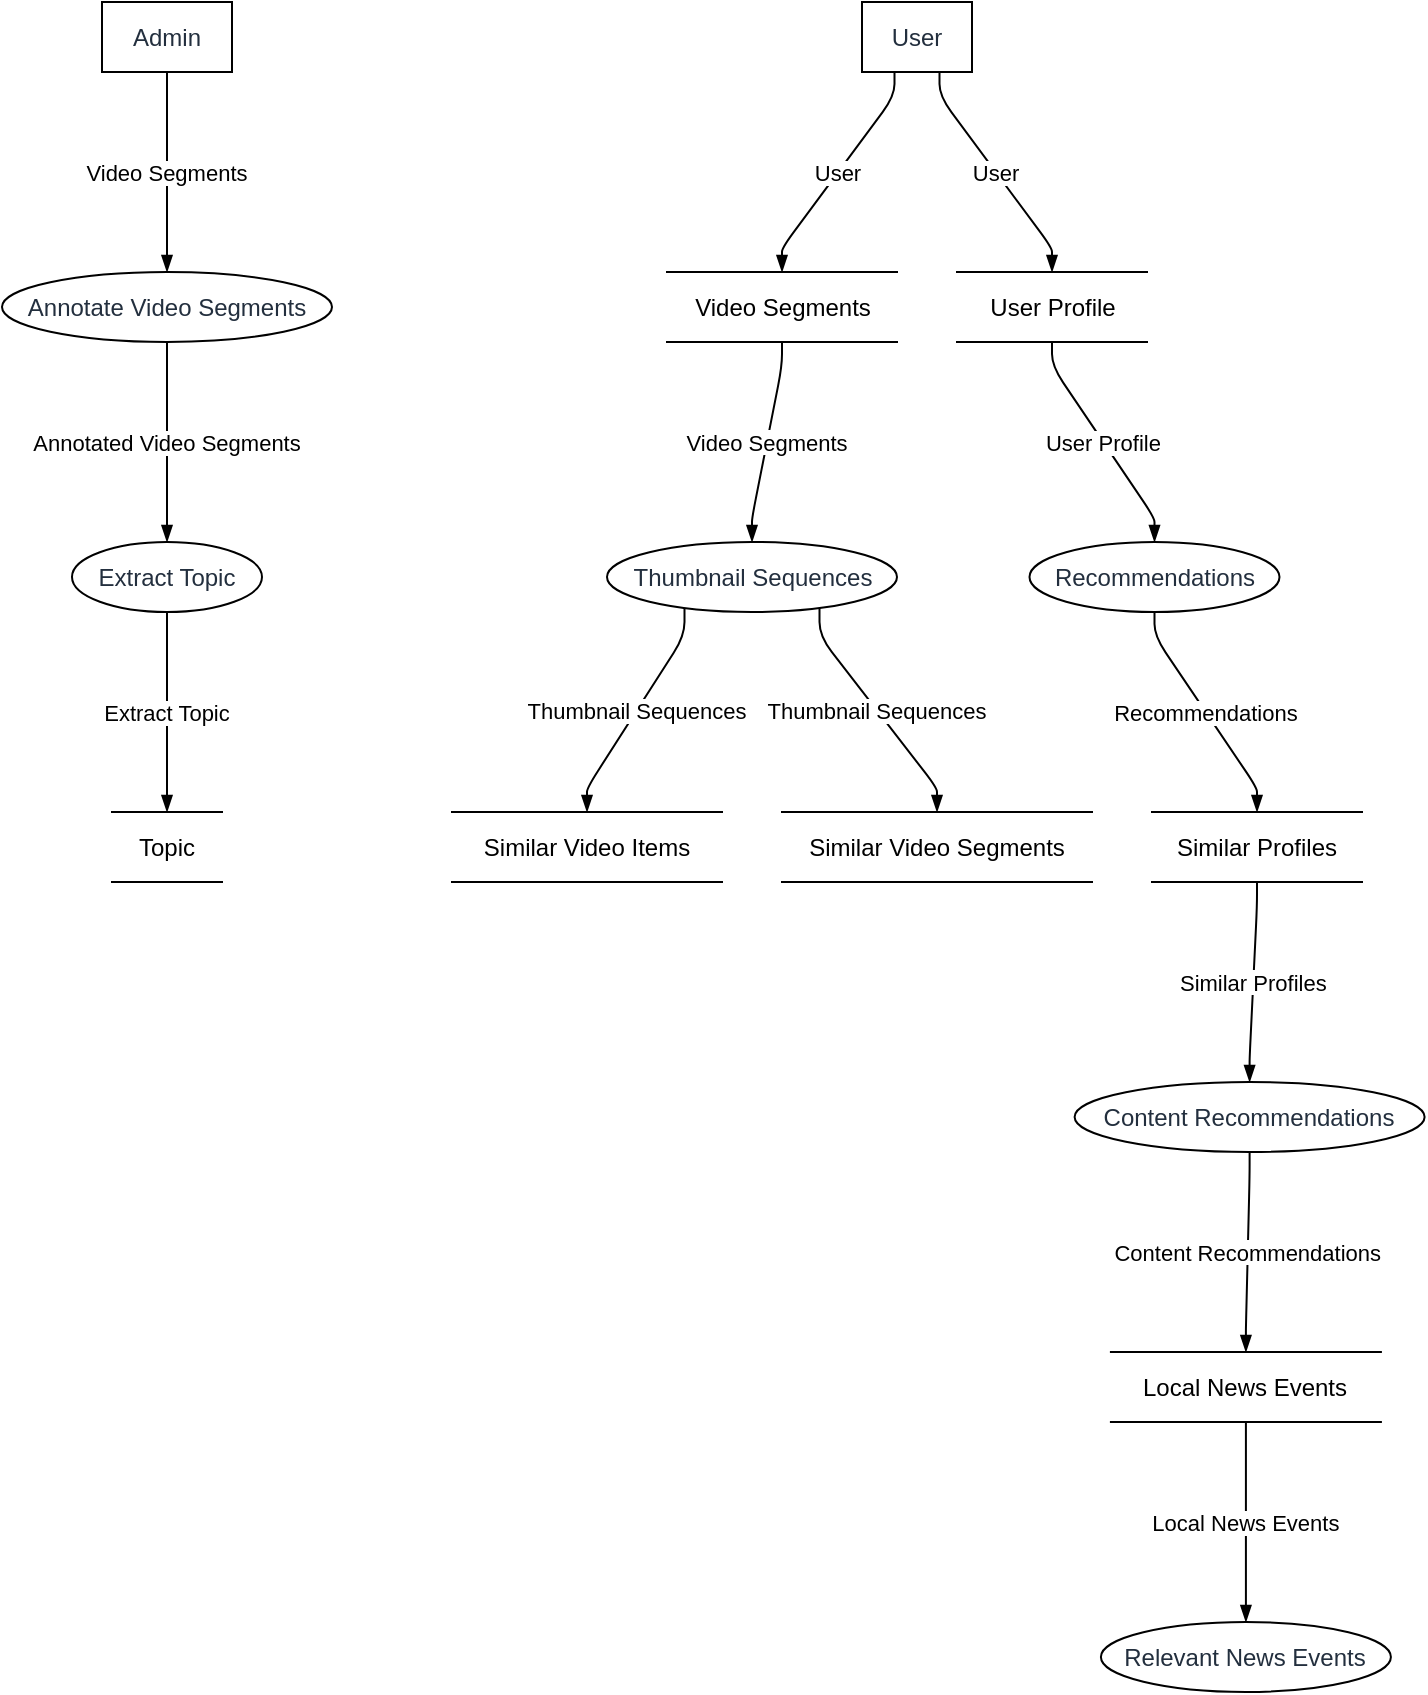 <mxfile version="23.0.2" type="device">
  <diagram name="Page-1" id="x3k4zab9L_ewszNo0nkD">
    <mxGraphModel dx="794" dy="511" grid="1" gridSize="10" guides="1" tooltips="1" connect="1" arrows="1" fold="1" page="1" pageScale="1" pageWidth="827" pageHeight="1169" math="0" shadow="0">
      <root>
        <mxCell id="0" />
        <mxCell id="1" parent="0" />
        <UserObject label="User" type="externalEntity" source="" flow="" placeholders="1" id="XDxLNv0i7bIXndy3H6-2-1">
          <mxCell style="shape=rectangle;whiteSpace=wrap;html=1;fillColor=#ffffff;strokeColor=#000000;align=center;verticalAlign=middle;fontColor=#232F3E;" vertex="1" parent="1">
            <mxGeometry x="430" width="55" height="35" as="geometry" />
          </mxCell>
        </UserObject>
        <UserObject label="Video Segments" type="dataStore" source="1" flow="User" placeholders="1" id="XDxLNv0i7bIXndy3H6-2-2">
          <mxCell style="html=1;dashed=0;whiteSpace=wrap;shape=partialRectangle;right=0;left=0;" vertex="1" parent="1">
            <mxGeometry x="332.5" y="135" width="115" height="35" as="geometry" />
          </mxCell>
        </UserObject>
        <UserObject label="Thumbnail Sequences" type="process" source="2" flow="Video Segments" placeholders="1" id="XDxLNv0i7bIXndy3H6-2-3">
          <mxCell style="shape=ellipse;perimeter=ellipsePerimeter;whiteSpace=wrap;html=1;fillColor=#ffffff;strokeColor=#000000;align=center;verticalAlign=middle;fontColor=#232F3E;" vertex="1" parent="1">
            <mxGeometry x="302.5" y="270" width="145" height="35" as="geometry" />
          </mxCell>
        </UserObject>
        <UserObject label="Similar Video Items" type="dataStore" source="3" flow="Thumbnail Sequences" placeholders="1" id="XDxLNv0i7bIXndy3H6-2-4">
          <mxCell style="html=1;dashed=0;whiteSpace=wrap;shape=partialRectangle;right=0;left=0;" vertex="1" parent="1">
            <mxGeometry x="225" y="405" width="135" height="35" as="geometry" />
          </mxCell>
        </UserObject>
        <UserObject label="Similar Video Segments" type="dataStore" source="3" flow="Thumbnail Sequences" placeholders="1" id="XDxLNv0i7bIXndy3H6-2-5">
          <mxCell style="html=1;dashed=0;whiteSpace=wrap;shape=partialRectangle;right=0;left=0;" vertex="1" parent="1">
            <mxGeometry x="390" y="405" width="155" height="35" as="geometry" />
          </mxCell>
        </UserObject>
        <UserObject label="Admin" type="externalEntity" source="" flow="" placeholders="1" id="XDxLNv0i7bIXndy3H6-2-6">
          <mxCell style="shape=rectangle;whiteSpace=wrap;html=1;fillColor=#ffffff;strokeColor=#000000;align=center;verticalAlign=middle;fontColor=#232F3E;" vertex="1" parent="1">
            <mxGeometry x="50" width="65" height="35" as="geometry" />
          </mxCell>
        </UserObject>
        <UserObject label="Annotate Video Segments" type="process" source="6" flow="Video Segments" placeholders="1" id="XDxLNv0i7bIXndy3H6-2-7">
          <mxCell style="shape=ellipse;perimeter=ellipsePerimeter;whiteSpace=wrap;html=1;fillColor=#ffffff;strokeColor=#000000;align=center;verticalAlign=middle;fontColor=#232F3E;" vertex="1" parent="1">
            <mxGeometry y="135" width="165" height="35" as="geometry" />
          </mxCell>
        </UserObject>
        <UserObject label="Extract Topic" type="process" source="7" flow="Annotated Video Segments" placeholders="1" id="XDxLNv0i7bIXndy3H6-2-8">
          <mxCell style="shape=ellipse;perimeter=ellipsePerimeter;whiteSpace=wrap;html=1;fillColor=#ffffff;strokeColor=#000000;align=center;verticalAlign=middle;fontColor=#232F3E;" vertex="1" parent="1">
            <mxGeometry x="35" y="270" width="95" height="35" as="geometry" />
          </mxCell>
        </UserObject>
        <UserObject label="Topic" type="dataStore" source="8" flow="Extract Topic" placeholders="1" id="XDxLNv0i7bIXndy3H6-2-9">
          <mxCell style="html=1;dashed=0;whiteSpace=wrap;shape=partialRectangle;right=0;left=0;" vertex="1" parent="1">
            <mxGeometry x="55" y="405" width="55" height="35" as="geometry" />
          </mxCell>
        </UserObject>
        <UserObject label="User Profile" type="dataStore" source="1" flow="User" placeholders="1" id="XDxLNv0i7bIXndy3H6-2-10">
          <mxCell style="html=1;dashed=0;whiteSpace=wrap;shape=partialRectangle;right=0;left=0;" vertex="1" parent="1">
            <mxGeometry x="477.5" y="135" width="95" height="35" as="geometry" />
          </mxCell>
        </UserObject>
        <UserObject label="Recommendations" type="process" source="10" flow="User Profile" placeholders="1" id="XDxLNv0i7bIXndy3H6-2-11">
          <mxCell style="shape=ellipse;perimeter=ellipsePerimeter;whiteSpace=wrap;html=1;fillColor=#ffffff;strokeColor=#000000;align=center;verticalAlign=middle;fontColor=#232F3E;" vertex="1" parent="1">
            <mxGeometry x="513.75" y="270" width="125" height="35" as="geometry" />
          </mxCell>
        </UserObject>
        <UserObject label="Similar Profiles" type="dataStore" source="11" flow="Recommendations" placeholders="1" id="XDxLNv0i7bIXndy3H6-2-12">
          <mxCell style="html=1;dashed=0;whiteSpace=wrap;shape=partialRectangle;right=0;left=0;" vertex="1" parent="1">
            <mxGeometry x="575" y="405" width="105" height="35" as="geometry" />
          </mxCell>
        </UserObject>
        <UserObject label="Content Recommendations" type="process" source="12" flow="Similar Profiles" placeholders="1" id="XDxLNv0i7bIXndy3H6-2-13">
          <mxCell style="shape=ellipse;perimeter=ellipsePerimeter;whiteSpace=wrap;html=1;fillColor=#ffffff;strokeColor=#000000;align=center;verticalAlign=middle;fontColor=#232F3E;" vertex="1" parent="1">
            <mxGeometry x="536.304" y="540" width="175" height="35" as="geometry" />
          </mxCell>
        </UserObject>
        <UserObject label="Local News Events" type="dataStore" source="13" flow="Content Recommendations" placeholders="1" id="XDxLNv0i7bIXndy3H6-2-14">
          <mxCell style="html=1;dashed=0;whiteSpace=wrap;shape=partialRectangle;right=0;left=0;" vertex="1" parent="1">
            <mxGeometry x="554.457" y="675" width="135" height="35" as="geometry" />
          </mxCell>
        </UserObject>
        <UserObject label="Relevant News Events" type="process" source="14" flow="Local News Events" placeholders="1" id="XDxLNv0i7bIXndy3H6-2-15">
          <mxCell style="shape=ellipse;perimeter=ellipsePerimeter;whiteSpace=wrap;html=1;fillColor=#ffffff;strokeColor=#000000;align=center;verticalAlign=middle;fontColor=#232F3E;" vertex="1" parent="1">
            <mxGeometry x="549.457" y="810" width="145" height="35" as="geometry" />
          </mxCell>
        </UserObject>
        <mxCell id="XDxLNv0i7bIXndy3H6-2-16" value="User" style="endArrow=blockThin;endFill=1;fontSize=11;orthogonal=1;noEdgeStyle=1;" edge="1" parent="1" source="XDxLNv0i7bIXndy3H6-2-1" target="XDxLNv0i7bIXndy3H6-2-2">
          <mxGeometry relative="1" as="geometry">
            <Array as="points">
              <mxPoint x="446.25" y="47" />
              <mxPoint x="390" y="123" />
            </Array>
          </mxGeometry>
        </mxCell>
        <mxCell id="XDxLNv0i7bIXndy3H6-2-17" value="Video Segments" style="endArrow=blockThin;endFill=1;fontSize=11;orthogonal=1;noEdgeStyle=1;" edge="1" parent="1" source="XDxLNv0i7bIXndy3H6-2-2" target="XDxLNv0i7bIXndy3H6-2-3">
          <mxGeometry relative="1" as="geometry">
            <Array as="points">
              <mxPoint x="390" y="182" />
              <mxPoint x="375" y="258" />
            </Array>
          </mxGeometry>
        </mxCell>
        <mxCell id="XDxLNv0i7bIXndy3H6-2-18" value="Thumbnail Sequences" style="endArrow=blockThin;endFill=1;fontSize=11;orthogonal=1;noEdgeStyle=1;" edge="1" parent="1" source="XDxLNv0i7bIXndy3H6-2-3" target="XDxLNv0i7bIXndy3H6-2-4">
          <mxGeometry relative="1" as="geometry">
            <Array as="points">
              <mxPoint x="341.25" y="317" />
              <mxPoint x="292.5" y="393" />
            </Array>
          </mxGeometry>
        </mxCell>
        <mxCell id="XDxLNv0i7bIXndy3H6-2-19" value="Thumbnail Sequences" style="endArrow=blockThin;endFill=1;fontSize=11;orthogonal=1;noEdgeStyle=1;" edge="1" parent="1" source="XDxLNv0i7bIXndy3H6-2-3" target="XDxLNv0i7bIXndy3H6-2-5">
          <mxGeometry relative="1" as="geometry">
            <Array as="points">
              <mxPoint x="408.75" y="317" />
              <mxPoint x="467.5" y="393" />
            </Array>
          </mxGeometry>
        </mxCell>
        <mxCell id="XDxLNv0i7bIXndy3H6-2-20" value="Video Segments" style="endArrow=blockThin;endFill=1;fontSize=11;orthogonal=1;noEdgeStyle=1;" edge="1" parent="1" source="XDxLNv0i7bIXndy3H6-2-6" target="XDxLNv0i7bIXndy3H6-2-7">
          <mxGeometry relative="1" as="geometry">
            <Array as="points">
              <mxPoint x="82.5" y="47" />
              <mxPoint x="82.5" y="123" />
            </Array>
          </mxGeometry>
        </mxCell>
        <mxCell id="XDxLNv0i7bIXndy3H6-2-21" value="Annotated Video Segments" style="endArrow=blockThin;endFill=1;fontSize=11;orthogonal=1;noEdgeStyle=1;" edge="1" parent="1" source="XDxLNv0i7bIXndy3H6-2-7" target="XDxLNv0i7bIXndy3H6-2-8">
          <mxGeometry relative="1" as="geometry">
            <Array as="points">
              <mxPoint x="82.5" y="182" />
              <mxPoint x="82.5" y="258" />
            </Array>
          </mxGeometry>
        </mxCell>
        <mxCell id="XDxLNv0i7bIXndy3H6-2-22" value="Extract Topic" style="endArrow=blockThin;endFill=1;fontSize=11;orthogonal=1;noEdgeStyle=1;" edge="1" parent="1" source="XDxLNv0i7bIXndy3H6-2-8" target="XDxLNv0i7bIXndy3H6-2-9">
          <mxGeometry relative="1" as="geometry">
            <Array as="points">
              <mxPoint x="82.5" y="317" />
              <mxPoint x="82.5" y="393" />
            </Array>
          </mxGeometry>
        </mxCell>
        <mxCell id="XDxLNv0i7bIXndy3H6-2-23" value="User" style="endArrow=blockThin;endFill=1;fontSize=11;orthogonal=1;noEdgeStyle=1;" edge="1" parent="1" source="XDxLNv0i7bIXndy3H6-2-1" target="XDxLNv0i7bIXndy3H6-2-10">
          <mxGeometry relative="1" as="geometry">
            <Array as="points">
              <mxPoint x="468.75" y="47" />
              <mxPoint x="525" y="123" />
            </Array>
          </mxGeometry>
        </mxCell>
        <mxCell id="XDxLNv0i7bIXndy3H6-2-24" value="User Profile" style="endArrow=blockThin;endFill=1;fontSize=11;orthogonal=1;noEdgeStyle=1;" edge="1" parent="1" source="XDxLNv0i7bIXndy3H6-2-10" target="XDxLNv0i7bIXndy3H6-2-11">
          <mxGeometry relative="1" as="geometry">
            <Array as="points">
              <mxPoint x="525" y="182" />
              <mxPoint x="576.25" y="258" />
            </Array>
          </mxGeometry>
        </mxCell>
        <mxCell id="XDxLNv0i7bIXndy3H6-2-25" value="Recommendations" style="endArrow=blockThin;endFill=1;fontSize=11;orthogonal=1;noEdgeStyle=1;" edge="1" parent="1" source="XDxLNv0i7bIXndy3H6-2-11" target="XDxLNv0i7bIXndy3H6-2-12">
          <mxGeometry relative="1" as="geometry">
            <Array as="points">
              <mxPoint x="576.25" y="317" />
              <mxPoint x="627.5" y="393" />
            </Array>
          </mxGeometry>
        </mxCell>
        <mxCell id="XDxLNv0i7bIXndy3H6-2-26" value="Similar Profiles" style="endArrow=blockThin;endFill=1;fontSize=11;orthogonal=1;noEdgeStyle=1;" edge="1" parent="1" source="XDxLNv0i7bIXndy3H6-2-12" target="XDxLNv0i7bIXndy3H6-2-13">
          <mxGeometry relative="1" as="geometry">
            <Array as="points">
              <mxPoint x="627.5" y="452" />
              <mxPoint x="623.804" y="528" />
            </Array>
          </mxGeometry>
        </mxCell>
        <mxCell id="XDxLNv0i7bIXndy3H6-2-27" value="Content Recommendations" style="endArrow=blockThin;endFill=1;fontSize=11;orthogonal=1;noEdgeStyle=1;" edge="1" parent="1" source="XDxLNv0i7bIXndy3H6-2-13" target="XDxLNv0i7bIXndy3H6-2-14">
          <mxGeometry relative="1" as="geometry">
            <Array as="points">
              <mxPoint x="623.804" y="587" />
              <mxPoint x="621.957" y="663" />
            </Array>
          </mxGeometry>
        </mxCell>
        <mxCell id="XDxLNv0i7bIXndy3H6-2-28" value="Local News Events" style="endArrow=blockThin;endFill=1;fontSize=11;orthogonal=1;noEdgeStyle=1;" edge="1" parent="1" source="XDxLNv0i7bIXndy3H6-2-14" target="XDxLNv0i7bIXndy3H6-2-15">
          <mxGeometry relative="1" as="geometry">
            <Array as="points">
              <mxPoint x="621.957" y="722" />
              <mxPoint x="621.957" y="798" />
            </Array>
          </mxGeometry>
        </mxCell>
      </root>
    </mxGraphModel>
  </diagram>
</mxfile>
